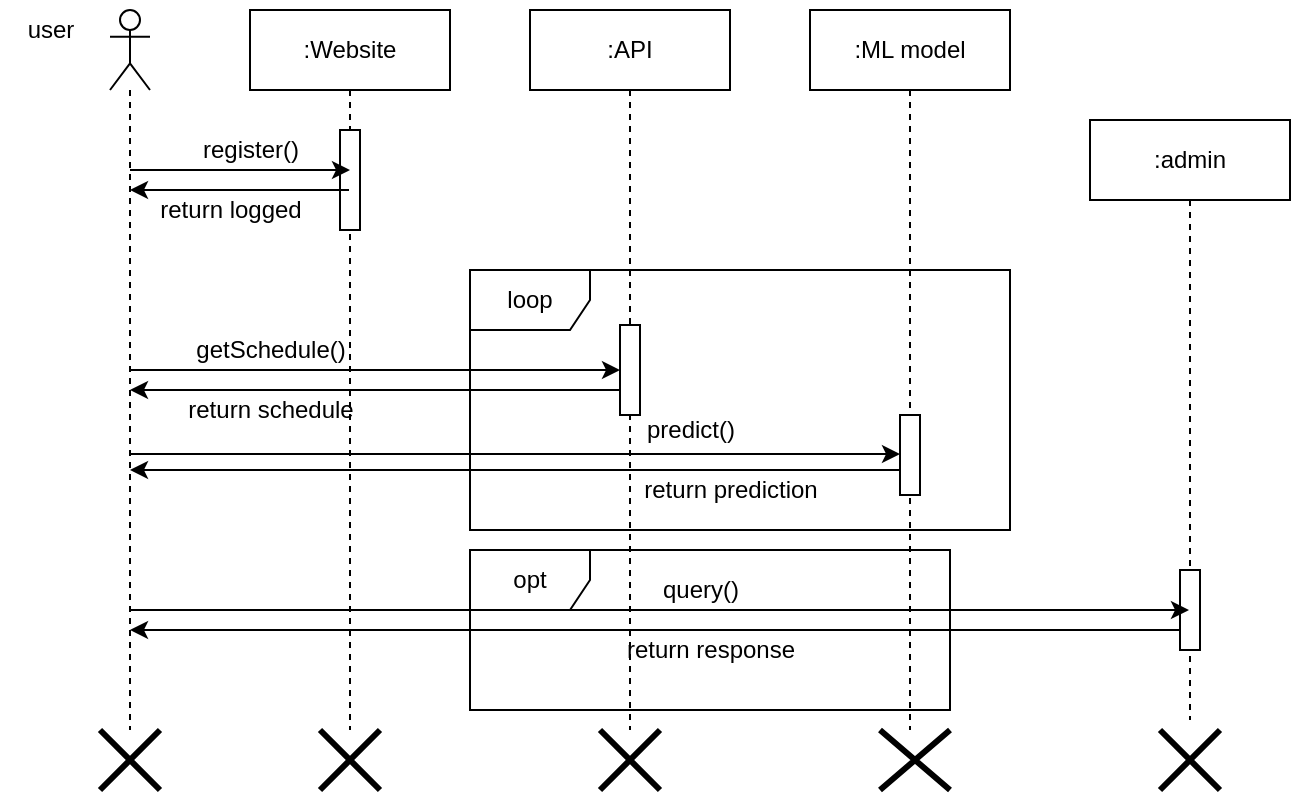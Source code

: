 <mxfile version="21.1.2" type="device">
  <diagram name="Page-1" id="E351yCYVx-Ox02pfOsom">
    <mxGraphModel dx="827" dy="399" grid="1" gridSize="10" guides="1" tooltips="1" connect="1" arrows="1" fold="1" page="1" pageScale="1" pageWidth="850" pageHeight="1100" math="0" shadow="0">
      <root>
        <mxCell id="0" />
        <mxCell id="1" parent="0" />
        <mxCell id="Tv_gbkyfAN7U5kMX3m6G-2" value=":admin" style="shape=umlLifeline;perimeter=lifelinePerimeter;whiteSpace=wrap;html=1;container=1;dropTarget=0;collapsible=0;recursiveResize=0;outlineConnect=0;portConstraint=eastwest;newEdgeStyle={&quot;edgeStyle&quot;:&quot;elbowEdgeStyle&quot;,&quot;elbow&quot;:&quot;vertical&quot;,&quot;curved&quot;:0,&quot;rounded&quot;:0};" vertex="1" parent="1">
          <mxGeometry x="600" y="95" width="100" height="300" as="geometry" />
        </mxCell>
        <mxCell id="Tv_gbkyfAN7U5kMX3m6G-35" value="" style="html=1;points=[];perimeter=orthogonalPerimeter;outlineConnect=0;targetShapes=umlLifeline;portConstraint=eastwest;newEdgeStyle={&quot;edgeStyle&quot;:&quot;elbowEdgeStyle&quot;,&quot;elbow&quot;:&quot;vertical&quot;,&quot;curved&quot;:0,&quot;rounded&quot;:0};" vertex="1" parent="Tv_gbkyfAN7U5kMX3m6G-2">
          <mxGeometry x="45" y="225" width="10" height="40" as="geometry" />
        </mxCell>
        <mxCell id="Tv_gbkyfAN7U5kMX3m6G-3" value="" style="shape=umlLifeline;perimeter=lifelinePerimeter;whiteSpace=wrap;html=1;container=1;dropTarget=0;collapsible=0;recursiveResize=0;outlineConnect=0;portConstraint=eastwest;newEdgeStyle={&quot;edgeStyle&quot;:&quot;elbowEdgeStyle&quot;,&quot;elbow&quot;:&quot;vertical&quot;,&quot;curved&quot;:0,&quot;rounded&quot;:0};participant=umlActor;" vertex="1" parent="1">
          <mxGeometry x="110" y="40" width="20" height="360" as="geometry" />
        </mxCell>
        <mxCell id="Tv_gbkyfAN7U5kMX3m6G-4" value="user" style="text;html=1;align=center;verticalAlign=middle;resizable=0;points=[];autosize=1;strokeColor=none;fillColor=none;" vertex="1" parent="1">
          <mxGeometry x="55" y="35" width="50" height="30" as="geometry" />
        </mxCell>
        <mxCell id="Tv_gbkyfAN7U5kMX3m6G-5" value=":Website" style="shape=umlLifeline;perimeter=lifelinePerimeter;whiteSpace=wrap;html=1;container=1;dropTarget=0;collapsible=0;recursiveResize=0;outlineConnect=0;portConstraint=eastwest;newEdgeStyle={&quot;edgeStyle&quot;:&quot;elbowEdgeStyle&quot;,&quot;elbow&quot;:&quot;vertical&quot;,&quot;curved&quot;:0,&quot;rounded&quot;:0};" vertex="1" parent="1">
          <mxGeometry x="180" y="40" width="100" height="360" as="geometry" />
        </mxCell>
        <mxCell id="Tv_gbkyfAN7U5kMX3m6G-8" value="" style="html=1;points=[];perimeter=orthogonalPerimeter;outlineConnect=0;targetShapes=umlLifeline;portConstraint=eastwest;newEdgeStyle={&quot;edgeStyle&quot;:&quot;elbowEdgeStyle&quot;,&quot;elbow&quot;:&quot;vertical&quot;,&quot;curved&quot;:0,&quot;rounded&quot;:0};" vertex="1" parent="Tv_gbkyfAN7U5kMX3m6G-5">
          <mxGeometry x="45" y="60" width="10" height="50" as="geometry" />
        </mxCell>
        <mxCell id="Tv_gbkyfAN7U5kMX3m6G-6" value=":API" style="shape=umlLifeline;perimeter=lifelinePerimeter;whiteSpace=wrap;html=1;container=1;dropTarget=0;collapsible=0;recursiveResize=0;outlineConnect=0;portConstraint=eastwest;newEdgeStyle={&quot;edgeStyle&quot;:&quot;elbowEdgeStyle&quot;,&quot;elbow&quot;:&quot;vertical&quot;,&quot;curved&quot;:0,&quot;rounded&quot;:0};" vertex="1" parent="1">
          <mxGeometry x="320" y="40" width="100" height="360" as="geometry" />
        </mxCell>
        <mxCell id="Tv_gbkyfAN7U5kMX3m6G-7" value=":ML model" style="shape=umlLifeline;perimeter=lifelinePerimeter;whiteSpace=wrap;html=1;container=1;dropTarget=0;collapsible=0;recursiveResize=0;outlineConnect=0;portConstraint=eastwest;newEdgeStyle={&quot;edgeStyle&quot;:&quot;elbowEdgeStyle&quot;,&quot;elbow&quot;:&quot;vertical&quot;,&quot;curved&quot;:0,&quot;rounded&quot;:0};" vertex="1" parent="1">
          <mxGeometry x="460" y="40" width="100" height="360" as="geometry" />
        </mxCell>
        <mxCell id="Tv_gbkyfAN7U5kMX3m6G-12" value="" style="endArrow=classic;html=1;rounded=0;entryX=0.5;entryY=0.4;entryDx=0;entryDy=0;entryPerimeter=0;" edge="1" parent="1" source="Tv_gbkyfAN7U5kMX3m6G-3" target="Tv_gbkyfAN7U5kMX3m6G-8">
          <mxGeometry width="50" height="50" relative="1" as="geometry">
            <mxPoint x="170" y="170" as="sourcePoint" />
            <mxPoint x="220" y="120" as="targetPoint" />
          </mxGeometry>
        </mxCell>
        <mxCell id="Tv_gbkyfAN7U5kMX3m6G-13" value="" style="endArrow=classic;html=1;rounded=0;" edge="1" parent="1" source="Tv_gbkyfAN7U5kMX3m6G-5" target="Tv_gbkyfAN7U5kMX3m6G-3">
          <mxGeometry width="50" height="50" relative="1" as="geometry">
            <mxPoint x="160" y="180" as="sourcePoint" />
            <mxPoint x="210" y="130" as="targetPoint" />
            <Array as="points">
              <mxPoint x="190" y="130" />
            </Array>
          </mxGeometry>
        </mxCell>
        <mxCell id="Tv_gbkyfAN7U5kMX3m6G-14" value="register()" style="text;html=1;align=center;verticalAlign=middle;resizable=0;points=[];autosize=1;strokeColor=none;fillColor=none;" vertex="1" parent="1">
          <mxGeometry x="145" y="95" width="70" height="30" as="geometry" />
        </mxCell>
        <mxCell id="Tv_gbkyfAN7U5kMX3m6G-15" value="return logged" style="text;html=1;align=center;verticalAlign=middle;resizable=0;points=[];autosize=1;strokeColor=none;fillColor=none;" vertex="1" parent="1">
          <mxGeometry x="125" y="125" width="90" height="30" as="geometry" />
        </mxCell>
        <mxCell id="Tv_gbkyfAN7U5kMX3m6G-16" value="loop" style="shape=umlFrame;whiteSpace=wrap;html=1;pointerEvents=0;" vertex="1" parent="1">
          <mxGeometry x="290" y="170" width="270" height="130" as="geometry" />
        </mxCell>
        <mxCell id="Tv_gbkyfAN7U5kMX3m6G-17" value="" style="shape=umlDestroy;whiteSpace=wrap;html=1;strokeWidth=3;targetShapes=umlLifeline;" vertex="1" parent="1">
          <mxGeometry x="105" y="400" width="30" height="30" as="geometry" />
        </mxCell>
        <mxCell id="Tv_gbkyfAN7U5kMX3m6G-18" value="" style="shape=umlDestroy;whiteSpace=wrap;html=1;strokeWidth=3;targetShapes=umlLifeline;" vertex="1" parent="1">
          <mxGeometry x="215" y="400" width="30" height="30" as="geometry" />
        </mxCell>
        <mxCell id="Tv_gbkyfAN7U5kMX3m6G-19" value="" style="shape=umlDestroy;whiteSpace=wrap;html=1;strokeWidth=3;targetShapes=umlLifeline;" vertex="1" parent="1">
          <mxGeometry x="355" y="400" width="30" height="30" as="geometry" />
        </mxCell>
        <mxCell id="Tv_gbkyfAN7U5kMX3m6G-20" value="" style="shape=umlDestroy;whiteSpace=wrap;html=1;strokeWidth=3;targetShapes=umlLifeline;" vertex="1" parent="1">
          <mxGeometry x="495" y="400" width="35" height="30" as="geometry" />
        </mxCell>
        <mxCell id="Tv_gbkyfAN7U5kMX3m6G-21" value="" style="shape=umlDestroy;whiteSpace=wrap;html=1;strokeWidth=3;targetShapes=umlLifeline;" vertex="1" parent="1">
          <mxGeometry x="635" y="400" width="30" height="30" as="geometry" />
        </mxCell>
        <mxCell id="Tv_gbkyfAN7U5kMX3m6G-22" value="" style="html=1;points=[];perimeter=orthogonalPerimeter;outlineConnect=0;targetShapes=umlLifeline;portConstraint=eastwest;newEdgeStyle={&quot;edgeStyle&quot;:&quot;elbowEdgeStyle&quot;,&quot;elbow&quot;:&quot;vertical&quot;,&quot;curved&quot;:0,&quot;rounded&quot;:0};" vertex="1" parent="1">
          <mxGeometry x="365" y="197.5" width="10" height="45" as="geometry" />
        </mxCell>
        <mxCell id="Tv_gbkyfAN7U5kMX3m6G-23" value="" style="html=1;points=[];perimeter=orthogonalPerimeter;outlineConnect=0;targetShapes=umlLifeline;portConstraint=eastwest;newEdgeStyle={&quot;edgeStyle&quot;:&quot;elbowEdgeStyle&quot;,&quot;elbow&quot;:&quot;vertical&quot;,&quot;curved&quot;:0,&quot;rounded&quot;:0};" vertex="1" parent="1">
          <mxGeometry x="505" y="242.5" width="10" height="40" as="geometry" />
        </mxCell>
        <mxCell id="Tv_gbkyfAN7U5kMX3m6G-27" value="" style="endArrow=classic;html=1;rounded=0;" edge="1" parent="1" source="Tv_gbkyfAN7U5kMX3m6G-3" target="Tv_gbkyfAN7U5kMX3m6G-22">
          <mxGeometry width="50" height="50" relative="1" as="geometry">
            <mxPoint x="400" y="240" as="sourcePoint" />
            <mxPoint x="370" y="190" as="targetPoint" />
            <Array as="points">
              <mxPoint x="190" y="220" />
              <mxPoint x="340" y="220" />
            </Array>
          </mxGeometry>
        </mxCell>
        <mxCell id="Tv_gbkyfAN7U5kMX3m6G-28" value="" style="endArrow=classic;html=1;rounded=0;" edge="1" parent="1" source="Tv_gbkyfAN7U5kMX3m6G-22" target="Tv_gbkyfAN7U5kMX3m6G-3">
          <mxGeometry width="50" height="50" relative="1" as="geometry">
            <mxPoint x="400" y="240" as="sourcePoint" />
            <mxPoint x="450" y="190" as="targetPoint" />
            <Array as="points">
              <mxPoint x="300" y="230" />
            </Array>
          </mxGeometry>
        </mxCell>
        <mxCell id="Tv_gbkyfAN7U5kMX3m6G-29" value="getSchedule()" style="text;html=1;align=center;verticalAlign=middle;resizable=0;points=[];autosize=1;strokeColor=none;fillColor=none;" vertex="1" parent="1">
          <mxGeometry x="140" y="195" width="100" height="30" as="geometry" />
        </mxCell>
        <mxCell id="Tv_gbkyfAN7U5kMX3m6G-30" value="return schedule" style="text;html=1;align=center;verticalAlign=middle;resizable=0;points=[];autosize=1;strokeColor=none;fillColor=none;" vertex="1" parent="1">
          <mxGeometry x="135" y="225" width="110" height="30" as="geometry" />
        </mxCell>
        <mxCell id="Tv_gbkyfAN7U5kMX3m6G-31" value="" style="endArrow=classic;html=1;rounded=0;" edge="1" parent="1" target="Tv_gbkyfAN7U5kMX3m6G-23">
          <mxGeometry width="50" height="50" relative="1" as="geometry">
            <mxPoint x="120" y="262" as="sourcePoint" />
            <mxPoint x="365" y="262" as="targetPoint" />
            <Array as="points">
              <mxPoint x="190" y="262" />
              <mxPoint x="340" y="262" />
            </Array>
          </mxGeometry>
        </mxCell>
        <mxCell id="Tv_gbkyfAN7U5kMX3m6G-32" value="" style="endArrow=classic;html=1;rounded=0;" edge="1" parent="1" source="Tv_gbkyfAN7U5kMX3m6G-23">
          <mxGeometry width="50" height="50" relative="1" as="geometry">
            <mxPoint x="365" y="270" as="sourcePoint" />
            <mxPoint x="120" y="270" as="targetPoint" />
            <Array as="points">
              <mxPoint x="300" y="270" />
            </Array>
          </mxGeometry>
        </mxCell>
        <mxCell id="Tv_gbkyfAN7U5kMX3m6G-33" value="predict()" style="text;html=1;align=center;verticalAlign=middle;resizable=0;points=[];autosize=1;strokeColor=none;fillColor=none;" vertex="1" parent="1">
          <mxGeometry x="365" y="235" width="70" height="30" as="geometry" />
        </mxCell>
        <mxCell id="Tv_gbkyfAN7U5kMX3m6G-34" value="return prediction" style="text;html=1;align=center;verticalAlign=middle;resizable=0;points=[];autosize=1;strokeColor=none;fillColor=none;" vertex="1" parent="1">
          <mxGeometry x="365" y="265" width="110" height="30" as="geometry" />
        </mxCell>
        <mxCell id="Tv_gbkyfAN7U5kMX3m6G-37" value="" style="endArrow=classic;html=1;rounded=0;" edge="1" parent="1" source="Tv_gbkyfAN7U5kMX3m6G-3" target="Tv_gbkyfAN7U5kMX3m6G-2">
          <mxGeometry width="50" height="50" relative="1" as="geometry">
            <mxPoint x="130" y="330" as="sourcePoint" />
            <mxPoint x="375" y="330" as="targetPoint" />
            <Array as="points">
              <mxPoint x="200" y="340" />
              <mxPoint x="350" y="340" />
            </Array>
          </mxGeometry>
        </mxCell>
        <mxCell id="Tv_gbkyfAN7U5kMX3m6G-38" value="" style="endArrow=classic;html=1;rounded=0;" edge="1" parent="1" source="Tv_gbkyfAN7U5kMX3m6G-35">
          <mxGeometry width="50" height="50" relative="1" as="geometry">
            <mxPoint x="505" y="350" as="sourcePoint" />
            <mxPoint x="120" y="350" as="targetPoint" />
            <Array as="points">
              <mxPoint x="300" y="350" />
            </Array>
          </mxGeometry>
        </mxCell>
        <mxCell id="Tv_gbkyfAN7U5kMX3m6G-39" value="query()" style="text;html=1;align=center;verticalAlign=middle;resizable=0;points=[];autosize=1;strokeColor=none;fillColor=none;" vertex="1" parent="1">
          <mxGeometry x="375" y="315" width="60" height="30" as="geometry" />
        </mxCell>
        <mxCell id="Tv_gbkyfAN7U5kMX3m6G-41" value="return response" style="text;html=1;align=center;verticalAlign=middle;resizable=0;points=[];autosize=1;strokeColor=none;fillColor=none;" vertex="1" parent="1">
          <mxGeometry x="355" y="345" width="110" height="30" as="geometry" />
        </mxCell>
        <mxCell id="Tv_gbkyfAN7U5kMX3m6G-42" value="opt" style="shape=umlFrame;whiteSpace=wrap;html=1;pointerEvents=0;" vertex="1" parent="1">
          <mxGeometry x="290" y="310" width="240" height="80" as="geometry" />
        </mxCell>
      </root>
    </mxGraphModel>
  </diagram>
</mxfile>
